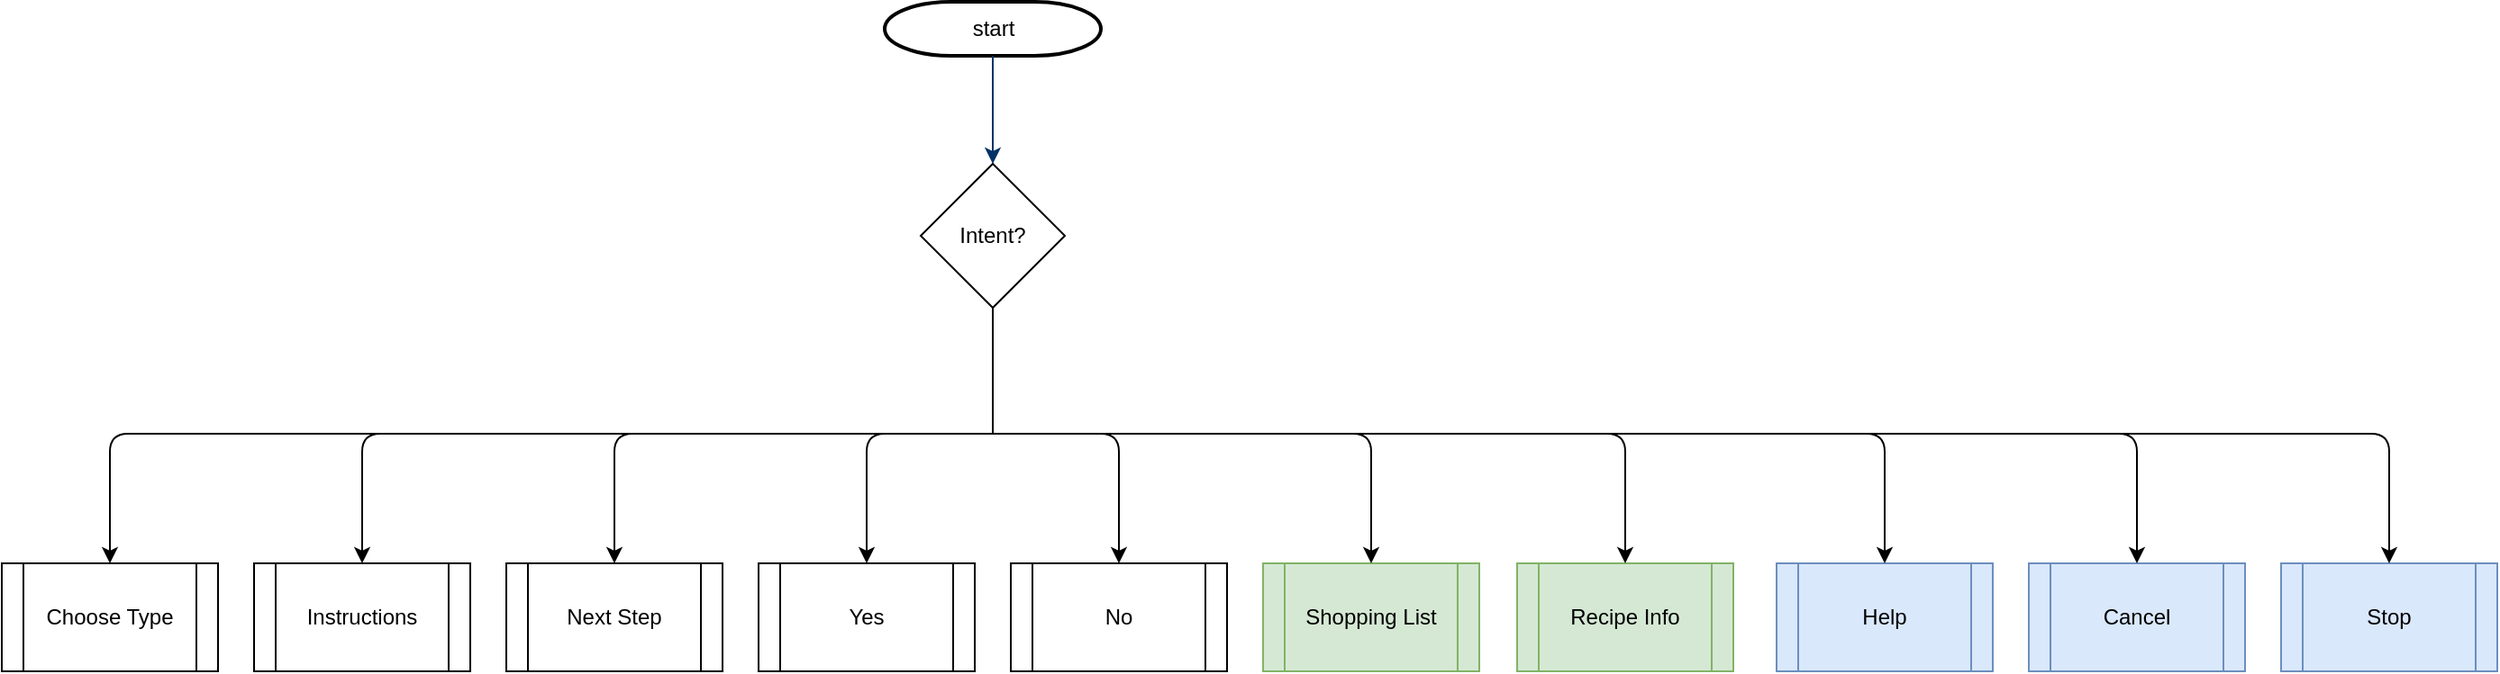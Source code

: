 <mxfile version="14.4.6" type="github">
  <diagram id="GcCpzSjpjLiUIuC4UVGI" name="Page-1">
    <mxGraphModel dx="1547" dy="1200" grid="1" gridSize="10" guides="1" tooltips="1" connect="1" arrows="1" fold="1" page="1" pageScale="1" pageWidth="1169" pageHeight="827" math="0" shadow="0">
      <root>
        <mxCell id="0" />
        <mxCell id="1" parent="0" />
        <mxCell id="Ubfi9WwzmiQuB3az_xoT-1" value="start" style="shape=mxgraph.flowchart.terminator;strokeWidth=2;gradientColor=none;gradientDirection=north;fontStyle=0;html=1;" parent="1" vertex="1">
          <mxGeometry x="525" y="40" width="120" height="30" as="geometry" />
        </mxCell>
        <mxCell id="Ubfi9WwzmiQuB3az_xoT-2" style="fontStyle=1;strokeColor=#003366;strokeWidth=1;html=1;" parent="1" source="Ubfi9WwzmiQuB3az_xoT-1" edge="1">
          <mxGeometry relative="1" as="geometry">
            <mxPoint x="585" y="130.0" as="targetPoint" />
          </mxGeometry>
        </mxCell>
        <mxCell id="Ubfi9WwzmiQuB3az_xoT-3" value="Intent?" style="rhombus;whiteSpace=wrap;html=1;" parent="1" vertex="1">
          <mxGeometry x="545" y="130" width="80" height="80" as="geometry" />
        </mxCell>
        <mxCell id="Ubfi9WwzmiQuB3az_xoT-4" value="Choose Type" style="shape=process;whiteSpace=wrap;html=1;backgroundOutline=1;" parent="1" vertex="1">
          <mxGeometry x="35" y="352" width="120" height="60" as="geometry" />
        </mxCell>
        <mxCell id="Ubfi9WwzmiQuB3az_xoT-5" value="" style="endArrow=classic;html=1;exitX=0.5;exitY=1;exitDx=0;exitDy=0;entryX=0.5;entryY=0;entryDx=0;entryDy=0;" parent="1" target="Ubfi9WwzmiQuB3az_xoT-4" edge="1">
          <mxGeometry width="50" height="50" relative="1" as="geometry">
            <mxPoint x="585" y="280" as="sourcePoint" />
            <mxPoint x="540" y="360" as="targetPoint" />
            <Array as="points">
              <mxPoint x="95" y="280" />
            </Array>
          </mxGeometry>
        </mxCell>
        <mxCell id="Ubfi9WwzmiQuB3az_xoT-6" value="Instructions" style="shape=process;whiteSpace=wrap;html=1;backgroundOutline=1;" parent="1" vertex="1">
          <mxGeometry x="175" y="352" width="120" height="60" as="geometry" />
        </mxCell>
        <mxCell id="Ubfi9WwzmiQuB3az_xoT-7" value="Next Step" style="shape=process;whiteSpace=wrap;html=1;backgroundOutline=1;" parent="1" vertex="1">
          <mxGeometry x="315" y="352" width="120" height="60" as="geometry" />
        </mxCell>
        <mxCell id="Ubfi9WwzmiQuB3az_xoT-8" value="Yes" style="shape=process;whiteSpace=wrap;html=1;backgroundOutline=1;" parent="1" vertex="1">
          <mxGeometry x="455" y="352" width="120" height="60" as="geometry" />
        </mxCell>
        <mxCell id="Ubfi9WwzmiQuB3az_xoT-9" value="No" style="shape=process;whiteSpace=wrap;html=1;backgroundOutline=1;" parent="1" vertex="1">
          <mxGeometry x="595" y="352" width="120" height="60" as="geometry" />
        </mxCell>
        <mxCell id="Ubfi9WwzmiQuB3az_xoT-10" value="Help" style="shape=process;whiteSpace=wrap;html=1;backgroundOutline=1;fillColor=#dae8fc;strokeColor=#6c8ebf;" parent="1" vertex="1">
          <mxGeometry x="1020" y="352" width="120" height="60" as="geometry" />
        </mxCell>
        <mxCell id="Ubfi9WwzmiQuB3az_xoT-11" value="Cancel" style="shape=process;whiteSpace=wrap;html=1;backgroundOutline=1;fillColor=#dae8fc;strokeColor=#6c8ebf;" parent="1" vertex="1">
          <mxGeometry x="1160" y="352" width="120" height="60" as="geometry" />
        </mxCell>
        <mxCell id="Ubfi9WwzmiQuB3az_xoT-12" value="Stop" style="shape=process;whiteSpace=wrap;html=1;backgroundOutline=1;fillColor=#dae8fc;strokeColor=#6c8ebf;" parent="1" vertex="1">
          <mxGeometry x="1300" y="352" width="120" height="60" as="geometry" />
        </mxCell>
        <mxCell id="Ubfi9WwzmiQuB3az_xoT-13" value="" style="endArrow=classic;html=1;exitX=0.5;exitY=1;exitDx=0;exitDy=0;entryX=0.5;entryY=0;entryDx=0;entryDy=0;" parent="1" target="Ubfi9WwzmiQuB3az_xoT-6" edge="1">
          <mxGeometry width="50" height="50" relative="1" as="geometry">
            <mxPoint x="585" y="280" as="sourcePoint" />
            <mxPoint x="670" y="500" as="targetPoint" />
            <Array as="points">
              <mxPoint x="235" y="280" />
            </Array>
          </mxGeometry>
        </mxCell>
        <mxCell id="Ubfi9WwzmiQuB3az_xoT-14" value="" style="endArrow=classic;html=1;exitX=0.5;exitY=1;exitDx=0;exitDy=0;entryX=0.5;entryY=0;entryDx=0;entryDy=0;" parent="1" target="Ubfi9WwzmiQuB3az_xoT-7" edge="1">
          <mxGeometry width="50" height="50" relative="1" as="geometry">
            <mxPoint x="585" y="280" as="sourcePoint" />
            <mxPoint x="670" y="500" as="targetPoint" />
            <Array as="points">
              <mxPoint x="460" y="280" />
              <mxPoint x="375" y="280" />
            </Array>
          </mxGeometry>
        </mxCell>
        <mxCell id="Ubfi9WwzmiQuB3az_xoT-15" value="" style="endArrow=classic;html=1;exitX=0.5;exitY=1;exitDx=0;exitDy=0;entryX=0.5;entryY=0;entryDx=0;entryDy=0;" parent="1" target="Ubfi9WwzmiQuB3az_xoT-10" edge="1">
          <mxGeometry width="50" height="50" relative="1" as="geometry">
            <mxPoint x="585" y="280" as="sourcePoint" />
            <mxPoint x="790" y="350.0" as="targetPoint" />
            <Array as="points">
              <mxPoint x="795" y="280" />
              <mxPoint x="1080" y="280" />
            </Array>
          </mxGeometry>
        </mxCell>
        <mxCell id="Ubfi9WwzmiQuB3az_xoT-16" value="" style="endArrow=classic;html=1;exitX=0.5;exitY=1;exitDx=0;exitDy=0;entryX=0.5;entryY=0;entryDx=0;entryDy=0;" parent="1" target="Ubfi9WwzmiQuB3az_xoT-11" edge="1">
          <mxGeometry width="50" height="50" relative="1" as="geometry">
            <mxPoint x="585" y="280" as="sourcePoint" />
            <mxPoint x="920" y="500" as="targetPoint" />
            <Array as="points">
              <mxPoint x="935" y="280" />
              <mxPoint x="1220" y="280" />
            </Array>
          </mxGeometry>
        </mxCell>
        <mxCell id="Ubfi9WwzmiQuB3az_xoT-17" value="" style="endArrow=classic;html=1;entryX=0.5;entryY=0;entryDx=0;entryDy=0;exitX=0.5;exitY=1;exitDx=0;exitDy=0;" parent="1" target="Ubfi9WwzmiQuB3az_xoT-12" edge="1">
          <mxGeometry width="50" height="50" relative="1" as="geometry">
            <mxPoint x="585" y="280" as="sourcePoint" />
            <mxPoint x="945" y="360.0" as="targetPoint" />
            <Array as="points">
              <mxPoint x="1075" y="280" />
              <mxPoint x="1360" y="280" />
            </Array>
          </mxGeometry>
        </mxCell>
        <mxCell id="Ubfi9WwzmiQuB3az_xoT-18" value="" style="endArrow=classic;html=1;exitX=0.5;exitY=1;exitDx=0;exitDy=0;entryX=0.5;entryY=0;entryDx=0;entryDy=0;" parent="1" target="Ubfi9WwzmiQuB3az_xoT-8" edge="1">
          <mxGeometry width="50" height="50" relative="1" as="geometry">
            <mxPoint x="585" y="280" as="sourcePoint" />
            <mxPoint x="420" y="500" as="targetPoint" />
            <Array as="points">
              <mxPoint x="515" y="280" />
            </Array>
          </mxGeometry>
        </mxCell>
        <mxCell id="Ubfi9WwzmiQuB3az_xoT-19" value="" style="endArrow=classic;html=1;exitX=0.5;exitY=1;exitDx=0;exitDy=0;entryX=0.5;entryY=0;entryDx=0;entryDy=0;" parent="1" target="Ubfi9WwzmiQuB3az_xoT-9" edge="1">
          <mxGeometry width="50" height="50" relative="1" as="geometry">
            <mxPoint x="585" y="280" as="sourcePoint" />
            <mxPoint x="525" y="360.0" as="targetPoint" />
            <Array as="points">
              <mxPoint x="655" y="280" />
            </Array>
          </mxGeometry>
        </mxCell>
        <mxCell id="Ubfi9WwzmiQuB3az_xoT-20" value="Shopping List" style="shape=process;whiteSpace=wrap;html=1;backgroundOutline=1;fillColor=#d5e8d4;strokeColor=#82b366;" parent="1" vertex="1">
          <mxGeometry x="735" y="352" width="120" height="60" as="geometry" />
        </mxCell>
        <mxCell id="Ubfi9WwzmiQuB3az_xoT-21" value="Recipe Info" style="shape=process;whiteSpace=wrap;html=1;backgroundOutline=1;fillColor=#d5e8d4;strokeColor=#82b366;" parent="1" vertex="1">
          <mxGeometry x="876" y="352" width="120" height="60" as="geometry" />
        </mxCell>
        <mxCell id="8-Bl7dARNyZ8fXXzS1nf-4" value="" style="endArrow=none;html=1;exitX=0.5;exitY=1;exitDx=0;exitDy=0;" edge="1" parent="1" source="Ubfi9WwzmiQuB3az_xoT-3">
          <mxGeometry width="50" height="50" relative="1" as="geometry">
            <mxPoint x="610" y="340" as="sourcePoint" />
            <mxPoint x="585" y="280" as="targetPoint" />
          </mxGeometry>
        </mxCell>
        <mxCell id="8-Bl7dARNyZ8fXXzS1nf-5" value="" style="endArrow=classic;html=1;entryX=0.5;entryY=0;entryDx=0;entryDy=0;" edge="1" parent="1" target="Ubfi9WwzmiQuB3az_xoT-20">
          <mxGeometry width="50" height="50" relative="1" as="geometry">
            <mxPoint x="585" y="280" as="sourcePoint" />
            <mxPoint x="745" y="290" as="targetPoint" />
            <Array as="points">
              <mxPoint x="795" y="280" />
            </Array>
          </mxGeometry>
        </mxCell>
        <mxCell id="8-Bl7dARNyZ8fXXzS1nf-6" value="" style="endArrow=classic;html=1;entryX=0.5;entryY=0;entryDx=0;entryDy=0;" edge="1" parent="1" target="Ubfi9WwzmiQuB3az_xoT-21">
          <mxGeometry width="50" height="50" relative="1" as="geometry">
            <mxPoint x="585" y="280" as="sourcePoint" />
            <mxPoint x="765" y="280" as="targetPoint" />
            <Array as="points">
              <mxPoint x="936" y="280" />
            </Array>
          </mxGeometry>
        </mxCell>
      </root>
    </mxGraphModel>
  </diagram>
</mxfile>
